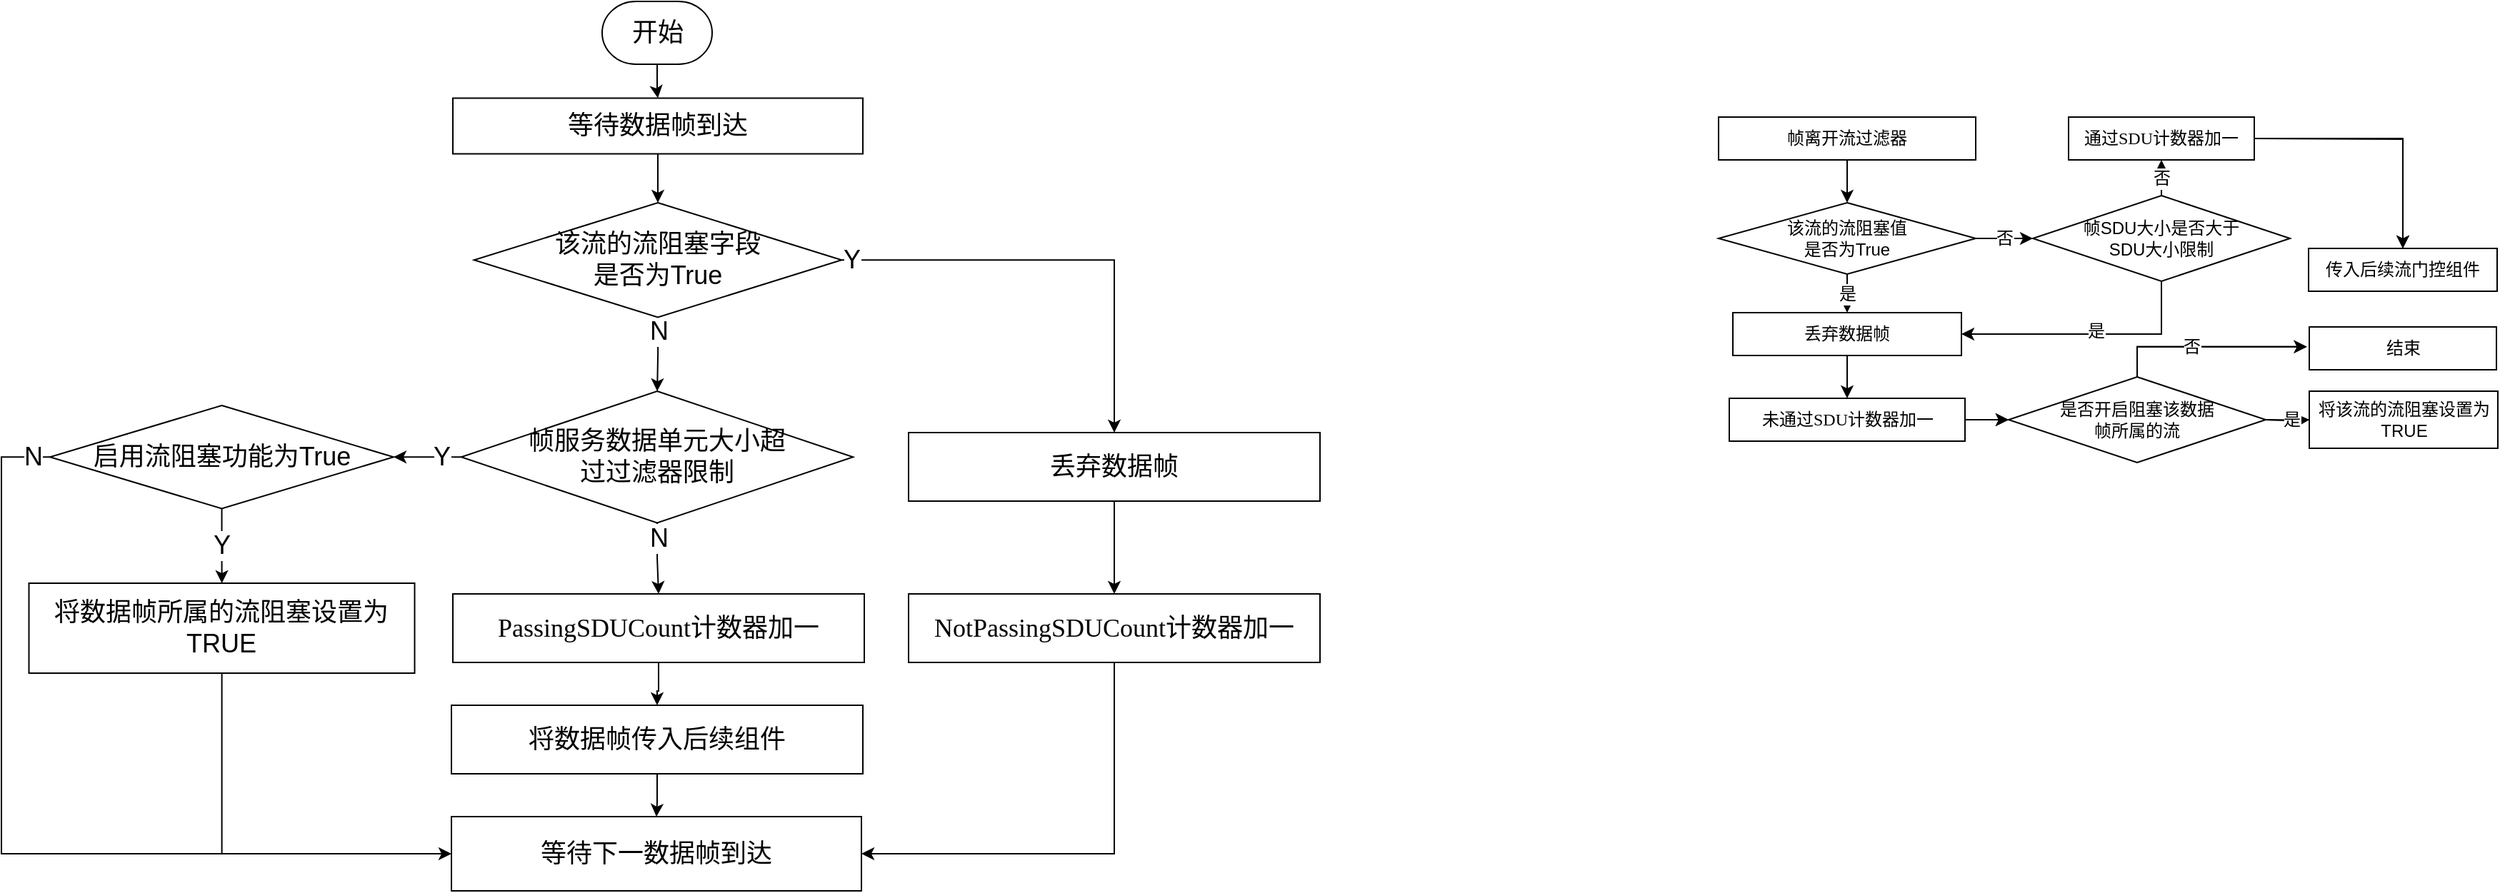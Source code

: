<mxfile version="14.6.0" type="github">
  <diagram id="L2BbMPVDHjmshO37vZ8R" name="Page-1">
    <mxGraphModel dx="2622" dy="762" grid="0" gridSize="10" guides="1" tooltips="1" connect="1" arrows="1" fold="1" page="0" pageScale="1" pageWidth="827" pageHeight="1169" math="0" shadow="0">
      <root>
        <mxCell id="0" />
        <mxCell id="1" parent="0" />
        <mxCell id="YRLhvt7IBqFvnjAQy7cZ-10" value="" style="edgeStyle=orthogonalEdgeStyle;rounded=0;orthogonalLoop=1;jettySize=auto;html=1;fontSize=12;strokeWidth=1;" parent="1" source="YRLhvt7IBqFvnjAQy7cZ-1" target="YRLhvt7IBqFvnjAQy7cZ-9" edge="1">
          <mxGeometry relative="1" as="geometry" />
        </mxCell>
        <mxCell id="YRLhvt7IBqFvnjAQy7cZ-1" value="&lt;font style=&quot;font-size: 12px;&quot;&gt;帧离开流过滤器&lt;/font&gt;" style="rounded=0;whiteSpace=wrap;html=1;fontSize=12;strokeWidth=1;" parent="1" vertex="1">
          <mxGeometry x="290" y="83" width="180" height="30" as="geometry" />
        </mxCell>
        <mxCell id="YRLhvt7IBqFvnjAQy7cZ-27" value="" style="edgeStyle=orthogonalEdgeStyle;rounded=0;orthogonalLoop=1;jettySize=auto;html=1;fontSize=12;strokeWidth=1;" parent="1" source="YRLhvt7IBqFvnjAQy7cZ-4" target="YRLhvt7IBqFvnjAQy7cZ-26" edge="1">
          <mxGeometry relative="1" as="geometry" />
        </mxCell>
        <mxCell id="YRLhvt7IBqFvnjAQy7cZ-4" value="&lt;font style=&quot;font-size: 12px;&quot;&gt;丢弃数据帧&lt;/font&gt;" style="rounded=0;whiteSpace=wrap;html=1;fontSize=12;strokeWidth=1;" parent="1" vertex="1">
          <mxGeometry x="300" y="220" width="160" height="30" as="geometry" />
        </mxCell>
        <mxCell id="YRLhvt7IBqFvnjAQy7cZ-20" value="" style="edgeStyle=orthogonalEdgeStyle;rounded=0;orthogonalLoop=1;jettySize=auto;html=1;entryX=1;entryY=0.5;entryDx=0;entryDy=0;fontSize=12;strokeWidth=1;" parent="1" source="YRLhvt7IBqFvnjAQy7cZ-5" target="YRLhvt7IBqFvnjAQy7cZ-4" edge="1">
          <mxGeometry relative="1" as="geometry">
            <mxPoint x="600" y="265" as="targetPoint" />
            <Array as="points">
              <mxPoint x="600" y="235" />
            </Array>
          </mxGeometry>
        </mxCell>
        <mxCell id="YRLhvt7IBqFvnjAQy7cZ-21" value="是" style="edgeLabel;html=1;align=center;verticalAlign=middle;resizable=0;points=[];fontSize=12;" parent="YRLhvt7IBqFvnjAQy7cZ-20" vertex="1" connectable="0">
          <mxGeometry x="-0.054" y="-2" relative="1" as="geometry">
            <mxPoint as="offset" />
          </mxGeometry>
        </mxCell>
        <mxCell id="YRLhvt7IBqFvnjAQy7cZ-23" value="否" style="edgeStyle=orthogonalEdgeStyle;rounded=0;orthogonalLoop=1;jettySize=auto;html=1;fontSize=12;strokeWidth=1;" parent="1" source="YRLhvt7IBqFvnjAQy7cZ-5" target="YRLhvt7IBqFvnjAQy7cZ-22" edge="1">
          <mxGeometry relative="1" as="geometry" />
        </mxCell>
        <mxCell id="YRLhvt7IBqFvnjAQy7cZ-5" value="&lt;font style=&quot;font-size: 12px;&quot;&gt;&lt;span style=&quot;font-size: 12px;&quot;&gt;帧SDU大小是否大于&lt;br style=&quot;font-size: 12px;&quot;&gt;&lt;/span&gt;SDU大小限制&lt;/font&gt;" style="rhombus;whiteSpace=wrap;html=1;fontSize=12;strokeWidth=1;" parent="1" vertex="1">
          <mxGeometry x="510" y="138" width="180" height="60" as="geometry" />
        </mxCell>
        <mxCell id="YRLhvt7IBqFvnjAQy7cZ-31" value="是" style="edgeStyle=orthogonalEdgeStyle;rounded=0;orthogonalLoop=1;jettySize=auto;html=1;fontSize=12;strokeWidth=1;" parent="1" target="YRLhvt7IBqFvnjAQy7cZ-30" edge="1">
          <mxGeometry x="0.192" relative="1" as="geometry">
            <mxPoint x="673" y="295" as="sourcePoint" />
            <mxPoint as="offset" />
          </mxGeometry>
        </mxCell>
        <mxCell id="YRLhvt7IBqFvnjAQy7cZ-32" value="否" style="edgeStyle=orthogonalEdgeStyle;rounded=0;orthogonalLoop=1;jettySize=auto;html=1;fontSize=12;strokeWidth=1;entryX=-0.013;entryY=0.464;entryDx=0;entryDy=0;entryPerimeter=0;" parent="1" target="YRLhvt7IBqFvnjAQy7cZ-35" edge="1">
          <mxGeometry x="-0.113" relative="1" as="geometry">
            <mxPoint x="699" y="244" as="targetPoint" />
            <Array as="points">
              <mxPoint x="583" y="244" />
            </Array>
            <mxPoint x="583" y="270" as="sourcePoint" />
            <mxPoint as="offset" />
          </mxGeometry>
        </mxCell>
        <mxCell id="YRLhvt7IBqFvnjAQy7cZ-17" value="是" style="edgeStyle=orthogonalEdgeStyle;rounded=0;orthogonalLoop=1;jettySize=auto;html=1;fontSize=12;strokeWidth=1;" parent="1" source="YRLhvt7IBqFvnjAQy7cZ-9" target="YRLhvt7IBqFvnjAQy7cZ-4" edge="1">
          <mxGeometry relative="1" as="geometry" />
        </mxCell>
        <mxCell id="YRLhvt7IBqFvnjAQy7cZ-18" value="否" style="edgeStyle=orthogonalEdgeStyle;rounded=0;orthogonalLoop=1;jettySize=auto;html=1;fontSize=12;strokeWidth=1;" parent="1" source="YRLhvt7IBqFvnjAQy7cZ-9" target="YRLhvt7IBqFvnjAQy7cZ-5" edge="1">
          <mxGeometry relative="1" as="geometry" />
        </mxCell>
        <mxCell id="YRLhvt7IBqFvnjAQy7cZ-9" value="&lt;font style=&quot;font-size: 12px;&quot;&gt;该流的流阻塞值&lt;br style=&quot;font-size: 12px;&quot;&gt;是否为True&lt;/font&gt;" style="rhombus;whiteSpace=wrap;html=1;fontSize=12;strokeWidth=1;" parent="1" vertex="1">
          <mxGeometry x="290" y="143" width="180" height="50" as="geometry" />
        </mxCell>
        <mxCell id="YRLhvt7IBqFvnjAQy7cZ-34" value="" style="edgeStyle=orthogonalEdgeStyle;rounded=0;orthogonalLoop=1;jettySize=auto;html=1;entryX=0.5;entryY=0;entryDx=0;entryDy=0;fontSize=12;strokeWidth=1;" parent="1" source="YRLhvt7IBqFvnjAQy7cZ-22" target="YRLhvt7IBqFvnjAQy7cZ-29" edge="1">
          <mxGeometry relative="1" as="geometry">
            <mxPoint x="750" y="85" as="targetPoint" />
          </mxGeometry>
        </mxCell>
        <mxCell id="YRLhvt7IBqFvnjAQy7cZ-22" value="&lt;span style=&quot;font-size: 12px;&quot;&gt;通过&lt;/span&gt;&lt;span lang=&quot;EN-US&quot; style=&quot;font-size: 12px; font-family: &amp;quot;times new roman&amp;quot;, serif;&quot;&gt;SDU&lt;/span&gt;&lt;span style=&quot;font-size: 12px;&quot;&gt;计数器加一&lt;/span&gt;" style="rounded=0;whiteSpace=wrap;html=1;fontSize=12;strokeWidth=1;" parent="1" vertex="1">
          <mxGeometry x="535" y="83" width="130" height="30" as="geometry" />
        </mxCell>
        <mxCell id="YRLhvt7IBqFvnjAQy7cZ-28" value="" style="edgeStyle=orthogonalEdgeStyle;rounded=0;orthogonalLoop=1;jettySize=auto;html=1;fontSize=12;strokeWidth=1;" parent="1" source="YRLhvt7IBqFvnjAQy7cZ-26" edge="1">
          <mxGeometry relative="1" as="geometry">
            <mxPoint x="493" y="295" as="targetPoint" />
          </mxGeometry>
        </mxCell>
        <mxCell id="YRLhvt7IBqFvnjAQy7cZ-26" value="&lt;span style=&quot;font-size: 12px;&quot;&gt;未通过&lt;/span&gt;&lt;span lang=&quot;EN-US&quot; style=&quot;font-size: 12px; font-family: &amp;quot;times new roman&amp;quot;, serif;&quot;&gt;SDU&lt;/span&gt;&lt;span style=&quot;font-size: 12px;&quot;&gt;计数器加一&lt;/span&gt;" style="rounded=0;whiteSpace=wrap;html=1;fontSize=12;strokeWidth=1;" parent="1" vertex="1">
          <mxGeometry x="297.5" y="280" width="165" height="30" as="geometry" />
        </mxCell>
        <mxCell id="YRLhvt7IBqFvnjAQy7cZ-29" value="&lt;span style=&quot;font-size: 12px;&quot;&gt;传入后续流门控组件&lt;/span&gt;" style="rounded=0;whiteSpace=wrap;html=1;fontSize=12;strokeWidth=1;" parent="1" vertex="1">
          <mxGeometry x="703" y="175" width="132" height="30" as="geometry" />
        </mxCell>
        <mxCell id="YRLhvt7IBqFvnjAQy7cZ-30" value="&lt;span style=&quot;font-size: 12px;&quot;&gt;将该流的&lt;/span&gt;&lt;span style=&quot;font-size: 12px;&quot;&gt;流阻塞设置为TRUE&lt;/span&gt;" style="rounded=0;whiteSpace=wrap;html=1;fontSize=12;strokeWidth=1;" parent="1" vertex="1">
          <mxGeometry x="703.5" y="275" width="132" height="40" as="geometry" />
        </mxCell>
        <mxCell id="YRLhvt7IBqFvnjAQy7cZ-35" value="&lt;span style=&quot;font-size: 12px&quot;&gt;结束&lt;/span&gt;" style="rounded=0;whiteSpace=wrap;html=1;fontSize=12;strokeWidth=1;" parent="1" vertex="1">
          <mxGeometry x="703.5" y="230" width="131" height="30" as="geometry" />
        </mxCell>
        <mxCell id="fiQEdym8BqDknh4oqblj-5" value="&lt;span style=&quot;font-size: 12px;&quot;&gt;传入后续流门控组件&lt;/span&gt;" style="rounded=0;whiteSpace=wrap;html=1;fontSize=12;strokeWidth=1;" parent="1" vertex="1">
          <mxGeometry x="703" y="175" width="132" height="30" as="geometry" />
        </mxCell>
        <mxCell id="fiQEdym8BqDknh4oqblj-6" value="&lt;span style=&quot;font-size: 12px&quot;&gt;结束&lt;/span&gt;" style="rounded=0;whiteSpace=wrap;html=1;fontSize=12;strokeWidth=1;" parent="1" vertex="1">
          <mxGeometry x="703.5" y="230" width="131" height="30" as="geometry" />
        </mxCell>
        <mxCell id="fiQEdym8BqDknh4oqblj-7" value="&lt;span style=&quot;font-size: 12px;&quot;&gt;将该流的&lt;/span&gt;&lt;span style=&quot;font-size: 12px;&quot;&gt;流阻塞设置为TRUE&lt;/span&gt;" style="rounded=0;whiteSpace=wrap;html=1;fontSize=12;strokeWidth=1;" parent="1" vertex="1">
          <mxGeometry x="703.5" y="275" width="132" height="40" as="geometry" />
        </mxCell>
        <mxCell id="fiQEdym8BqDknh4oqblj-8" value="" style="edgeStyle=orthogonalEdgeStyle;rounded=0;orthogonalLoop=1;jettySize=auto;html=1;entryX=0.5;entryY=0;entryDx=0;entryDy=0;fontSize=12;strokeWidth=1;" parent="1" target="fiQEdym8BqDknh4oqblj-5" edge="1">
          <mxGeometry relative="1" as="geometry">
            <mxPoint x="750" y="85" as="targetPoint" />
            <mxPoint x="665" y="98" as="sourcePoint" />
          </mxGeometry>
        </mxCell>
        <mxCell id="fiQEdym8BqDknh4oqblj-9" value="否" style="edgeStyle=orthogonalEdgeStyle;rounded=0;orthogonalLoop=1;jettySize=auto;html=1;fontSize=12;strokeWidth=1;entryX=-0.013;entryY=0.464;entryDx=0;entryDy=0;entryPerimeter=0;" parent="1" target="fiQEdym8BqDknh4oqblj-6" edge="1">
          <mxGeometry x="-0.113" relative="1" as="geometry">
            <mxPoint x="699" y="244" as="targetPoint" />
            <Array as="points">
              <mxPoint x="583" y="244" />
            </Array>
            <mxPoint x="583" y="270" as="sourcePoint" />
            <mxPoint as="offset" />
          </mxGeometry>
        </mxCell>
        <mxCell id="fiQEdym8BqDknh4oqblj-11" value="是" style="edgeStyle=orthogonalEdgeStyle;rounded=0;orthogonalLoop=1;jettySize=auto;html=1;fontSize=12;strokeWidth=1;" parent="1" target="fiQEdym8BqDknh4oqblj-7" edge="1">
          <mxGeometry x="0.192" relative="1" as="geometry">
            <mxPoint x="673" y="295" as="sourcePoint" />
            <mxPoint as="offset" />
          </mxGeometry>
        </mxCell>
        <mxCell id="fiQEdym8BqDknh4oqblj-12" value="" style="edgeStyle=orthogonalEdgeStyle;rounded=0;orthogonalLoop=1;jettySize=auto;html=1;fontSize=12;strokeWidth=1;" parent="1" source="fiQEdym8BqDknh4oqblj-13" edge="1">
          <mxGeometry relative="1" as="geometry">
            <mxPoint x="493" y="295" as="targetPoint" />
          </mxGeometry>
        </mxCell>
        <mxCell id="fiQEdym8BqDknh4oqblj-13" value="&lt;span style=&quot;font-size: 12px;&quot;&gt;未通过&lt;/span&gt;&lt;span lang=&quot;EN-US&quot; style=&quot;font-size: 12px; font-family: &amp;quot;times new roman&amp;quot;, serif;&quot;&gt;SDU&lt;/span&gt;&lt;span style=&quot;font-size: 12px;&quot;&gt;计数器加一&lt;/span&gt;" style="rounded=0;whiteSpace=wrap;html=1;fontSize=12;strokeWidth=1;" parent="1" vertex="1">
          <mxGeometry x="297.5" y="280" width="165" height="30" as="geometry" />
        </mxCell>
        <mxCell id="fiQEdym8BqDknh4oqblj-18" value="是否开启阻塞该数据&lt;br&gt;帧所属的流" style="rhombus;whiteSpace=wrap;html=1;fontSize=12;strokeWidth=1;" parent="1" vertex="1">
          <mxGeometry x="493" y="265" width="180" height="60" as="geometry" />
        </mxCell>
        <mxCell id="6sdJ_D_aRxQz65Urevkr-1" value="" style="edgeStyle=orthogonalEdgeStyle;rounded=0;orthogonalLoop=1;jettySize=auto;html=1;fontSize=18;entryX=0.5;entryY=0;entryDx=0;entryDy=0;" edge="1" parent="1" source="6sdJ_D_aRxQz65Urevkr-2" target="6sdJ_D_aRxQz65Urevkr-4">
          <mxGeometry relative="1" as="geometry" />
        </mxCell>
        <mxCell id="6sdJ_D_aRxQz65Urevkr-2" value="&lt;font style=&quot;font-size: 18px;&quot;&gt;开始&lt;/font&gt;" style="strokeWidth=1;html=1;shape=mxgraph.flowchart.terminator;whiteSpace=wrap;fontSize=18;" vertex="1" parent="1">
          <mxGeometry x="-491.5" y="2" width="77" height="44" as="geometry" />
        </mxCell>
        <mxCell id="6sdJ_D_aRxQz65Urevkr-3" value="" style="edgeStyle=orthogonalEdgeStyle;rounded=0;orthogonalLoop=1;jettySize=auto;html=1;fontSize=18;entryX=0.5;entryY=0;entryDx=0;entryDy=0;" edge="1" parent="1" source="6sdJ_D_aRxQz65Urevkr-4" target="6sdJ_D_aRxQz65Urevkr-9">
          <mxGeometry relative="1" as="geometry">
            <mxPoint x="-452.5" y="150" as="targetPoint" />
          </mxGeometry>
        </mxCell>
        <mxCell id="6sdJ_D_aRxQz65Urevkr-4" value="&lt;font style=&quot;font-size: 18px;&quot;&gt;等待数据帧到达&lt;/font&gt;" style="rounded=0;whiteSpace=wrap;html=1;strokeWidth=1;fontSize=18;" vertex="1" parent="1">
          <mxGeometry x="-596" y="69.75" width="287" height="39" as="geometry" />
        </mxCell>
        <mxCell id="6sdJ_D_aRxQz65Urevkr-8" value="Y" style="edgeStyle=orthogonalEdgeStyle;rounded=0;orthogonalLoop=1;jettySize=auto;html=1;fontSize=18;entryX=0.5;entryY=0;entryDx=0;entryDy=0;" edge="1" parent="1" source="6sdJ_D_aRxQz65Urevkr-9" target="6sdJ_D_aRxQz65Urevkr-19">
          <mxGeometry x="-0.955" relative="1" as="geometry">
            <mxPoint as="offset" />
            <mxPoint x="-249" y="104.25" as="targetPoint" />
            <Array as="points">
              <mxPoint x="-133" y="183" />
            </Array>
          </mxGeometry>
        </mxCell>
        <mxCell id="6sdJ_D_aRxQz65Urevkr-30" value="N" style="edgeStyle=orthogonalEdgeStyle;rounded=0;orthogonalLoop=1;jettySize=auto;html=1;fontSize=18;" edge="1" parent="1" source="6sdJ_D_aRxQz65Urevkr-9" target="6sdJ_D_aRxQz65Urevkr-29">
          <mxGeometry x="-0.626" relative="1" as="geometry">
            <mxPoint as="offset" />
          </mxGeometry>
        </mxCell>
        <mxCell id="6sdJ_D_aRxQz65Urevkr-9" value="&lt;span style=&quot;font-size: 18px;&quot;&gt;该流的流阻塞字段&lt;/span&gt;&lt;br style=&quot;font-size: 18px;&quot;&gt;&lt;span style=&quot;font-size: 18px;&quot;&gt;是否为True&lt;/span&gt;" style="rhombus;whiteSpace=wrap;html=1;strokeWidth=1;fontSize=18;" vertex="1" parent="1">
          <mxGeometry x="-581.13" y="143" width="257.25" height="80.25" as="geometry" />
        </mxCell>
        <mxCell id="6sdJ_D_aRxQz65Urevkr-34" value="" style="edgeStyle=orthogonalEdgeStyle;rounded=0;orthogonalLoop=1;jettySize=auto;html=1;fontSize=18;" edge="1" parent="1" source="6sdJ_D_aRxQz65Urevkr-19" target="6sdJ_D_aRxQz65Urevkr-27">
          <mxGeometry relative="1" as="geometry" />
        </mxCell>
        <mxCell id="6sdJ_D_aRxQz65Urevkr-19" value="丢弃数据帧" style="rounded=0;whiteSpace=wrap;html=1;strokeWidth=1;fontSize=18;" vertex="1" parent="1">
          <mxGeometry x="-277" y="304" width="288" height="48" as="geometry" />
        </mxCell>
        <mxCell id="6sdJ_D_aRxQz65Urevkr-53" value="" style="edgeStyle=orthogonalEdgeStyle;rounded=0;orthogonalLoop=1;jettySize=auto;html=1;fontSize=18;entryX=1;entryY=0.5;entryDx=0;entryDy=0;" edge="1" parent="1" source="6sdJ_D_aRxQz65Urevkr-27" target="6sdJ_D_aRxQz65Urevkr-48">
          <mxGeometry relative="1" as="geometry">
            <mxPoint x="-133" y="539" as="targetPoint" />
            <Array as="points">
              <mxPoint x="-133" y="599" />
            </Array>
          </mxGeometry>
        </mxCell>
        <mxCell id="6sdJ_D_aRxQz65Urevkr-27" value="&lt;span lang=&quot;EN-US&quot; style=&quot;font-size: 18px; font-family: &amp;quot;times new roman&amp;quot;, serif;&quot;&gt;NotPassingSDUCount&lt;/span&gt;&lt;span style=&quot;font-size: 18px;&quot;&gt;计数器加一&lt;/span&gt;" style="rounded=0;whiteSpace=wrap;html=1;strokeWidth=1;fontSize=18;" vertex="1" parent="1">
          <mxGeometry x="-277" y="417" width="288" height="48" as="geometry" />
        </mxCell>
        <mxCell id="6sdJ_D_aRxQz65Urevkr-32" value="N" style="edgeStyle=orthogonalEdgeStyle;rounded=0;orthogonalLoop=1;jettySize=auto;html=1;fontSize=18;" edge="1" parent="1" source="6sdJ_D_aRxQz65Urevkr-29" target="6sdJ_D_aRxQz65Urevkr-31">
          <mxGeometry x="-0.575" y="1" relative="1" as="geometry">
            <mxPoint as="offset" />
          </mxGeometry>
        </mxCell>
        <mxCell id="6sdJ_D_aRxQz65Urevkr-44" value="Y" style="edgeStyle=orthogonalEdgeStyle;rounded=0;orthogonalLoop=1;jettySize=auto;html=1;fontSize=18;" edge="1" parent="1" source="6sdJ_D_aRxQz65Urevkr-29" target="6sdJ_D_aRxQz65Urevkr-35">
          <mxGeometry x="-0.414" relative="1" as="geometry">
            <mxPoint as="offset" />
          </mxGeometry>
        </mxCell>
        <mxCell id="6sdJ_D_aRxQz65Urevkr-29" value="&lt;span style=&quot;font-size: 18px&quot;&gt;帧服务数据单元大小超&lt;br&gt;过过滤器&lt;/span&gt;&lt;span style=&quot;font-size: 18px&quot;&gt;限制&lt;/span&gt;" style="rhombus;whiteSpace=wrap;html=1;strokeWidth=1;fontSize=18;" vertex="1" parent="1">
          <mxGeometry x="-590.13" y="275" width="274.25" height="92.25" as="geometry" />
        </mxCell>
        <mxCell id="6sdJ_D_aRxQz65Urevkr-40" value="" style="edgeStyle=orthogonalEdgeStyle;rounded=0;orthogonalLoop=1;jettySize=auto;html=1;fontSize=18;" edge="1" parent="1" source="6sdJ_D_aRxQz65Urevkr-31" target="6sdJ_D_aRxQz65Urevkr-33">
          <mxGeometry relative="1" as="geometry" />
        </mxCell>
        <mxCell id="6sdJ_D_aRxQz65Urevkr-31" value="&lt;span lang=&quot;EN-US&quot; style=&quot;font-size: 18px; font-family: &amp;quot;times new roman&amp;quot;, serif;&quot;&gt;PassingSDUCount&lt;/span&gt;&lt;span style=&quot;font-size: 18px;&quot;&gt;计数器加一&lt;/span&gt;" style="rounded=0;whiteSpace=wrap;html=1;strokeWidth=1;fontSize=18;" vertex="1" parent="1">
          <mxGeometry x="-596" y="417" width="288" height="48" as="geometry" />
        </mxCell>
        <mxCell id="6sdJ_D_aRxQz65Urevkr-49" value="" style="edgeStyle=orthogonalEdgeStyle;rounded=0;orthogonalLoop=1;jettySize=auto;html=1;fontSize=18;" edge="1" parent="1" source="6sdJ_D_aRxQz65Urevkr-33" target="6sdJ_D_aRxQz65Urevkr-48">
          <mxGeometry relative="1" as="geometry" />
        </mxCell>
        <mxCell id="6sdJ_D_aRxQz65Urevkr-33" value="&lt;span style=&quot;font-size: 18px&quot;&gt;将数据帧传入后续组件&lt;/span&gt;" style="rounded=0;whiteSpace=wrap;html=1;strokeWidth=1;fontSize=18;" vertex="1" parent="1">
          <mxGeometry x="-597" y="495" width="288" height="48" as="geometry" />
        </mxCell>
        <mxCell id="6sdJ_D_aRxQz65Urevkr-45" value="Y" style="edgeStyle=orthogonalEdgeStyle;rounded=0;orthogonalLoop=1;jettySize=auto;html=1;fontSize=18;" edge="1" parent="1" source="6sdJ_D_aRxQz65Urevkr-35" target="6sdJ_D_aRxQz65Urevkr-36">
          <mxGeometry relative="1" as="geometry" />
        </mxCell>
        <mxCell id="6sdJ_D_aRxQz65Urevkr-55" value="N" style="edgeStyle=orthogonalEdgeStyle;rounded=0;orthogonalLoop=1;jettySize=auto;html=1;fontSize=18;endArrow=none;endFill=0;" edge="1" parent="1" source="6sdJ_D_aRxQz65Urevkr-35">
          <mxGeometry x="-0.946" relative="1" as="geometry">
            <mxPoint x="-758" y="599" as="targetPoint" />
            <Array as="points">
              <mxPoint x="-912" y="321" />
              <mxPoint x="-912" y="599" />
            </Array>
            <mxPoint as="offset" />
          </mxGeometry>
        </mxCell>
        <mxCell id="6sdJ_D_aRxQz65Urevkr-35" value="&lt;span style=&quot;font-size: 18px;&quot;&gt;启用流阻塞功能为True&lt;/span&gt;" style="rhombus;whiteSpace=wrap;html=1;strokeWidth=1;fontSize=18;" vertex="1" parent="1">
          <mxGeometry x="-878" y="285" width="240.5" height="72.25" as="geometry" />
        </mxCell>
        <mxCell id="6sdJ_D_aRxQz65Urevkr-51" value="" style="edgeStyle=orthogonalEdgeStyle;rounded=0;orthogonalLoop=1;jettySize=auto;html=1;fontSize=18;entryX=0;entryY=0.5;entryDx=0;entryDy=0;" edge="1" parent="1" source="6sdJ_D_aRxQz65Urevkr-36" target="6sdJ_D_aRxQz65Urevkr-48">
          <mxGeometry relative="1" as="geometry">
            <mxPoint x="-757.75" y="554" as="targetPoint" />
            <Array as="points">
              <mxPoint x="-758" y="599" />
            </Array>
          </mxGeometry>
        </mxCell>
        <mxCell id="6sdJ_D_aRxQz65Urevkr-36" value="&lt;span style=&quot;font-size: 18px&quot;&gt;将数据帧所属的&lt;/span&gt;&lt;span style=&quot;font-size: 18px&quot;&gt;流阻塞设置为TRUE&lt;/span&gt;" style="rounded=0;whiteSpace=wrap;html=1;strokeWidth=1;fontSize=18;" vertex="1" parent="1">
          <mxGeometry x="-892.75" y="409.5" width="270" height="63" as="geometry" />
        </mxCell>
        <mxCell id="6sdJ_D_aRxQz65Urevkr-48" value="&lt;font style=&quot;font-size: 18px&quot;&gt;等待下一数据帧到达&lt;/font&gt;" style="rounded=0;whiteSpace=wrap;html=1;strokeWidth=1;fontSize=18;" vertex="1" parent="1">
          <mxGeometry x="-597" y="573" width="287" height="52" as="geometry" />
        </mxCell>
      </root>
    </mxGraphModel>
  </diagram>
</mxfile>
